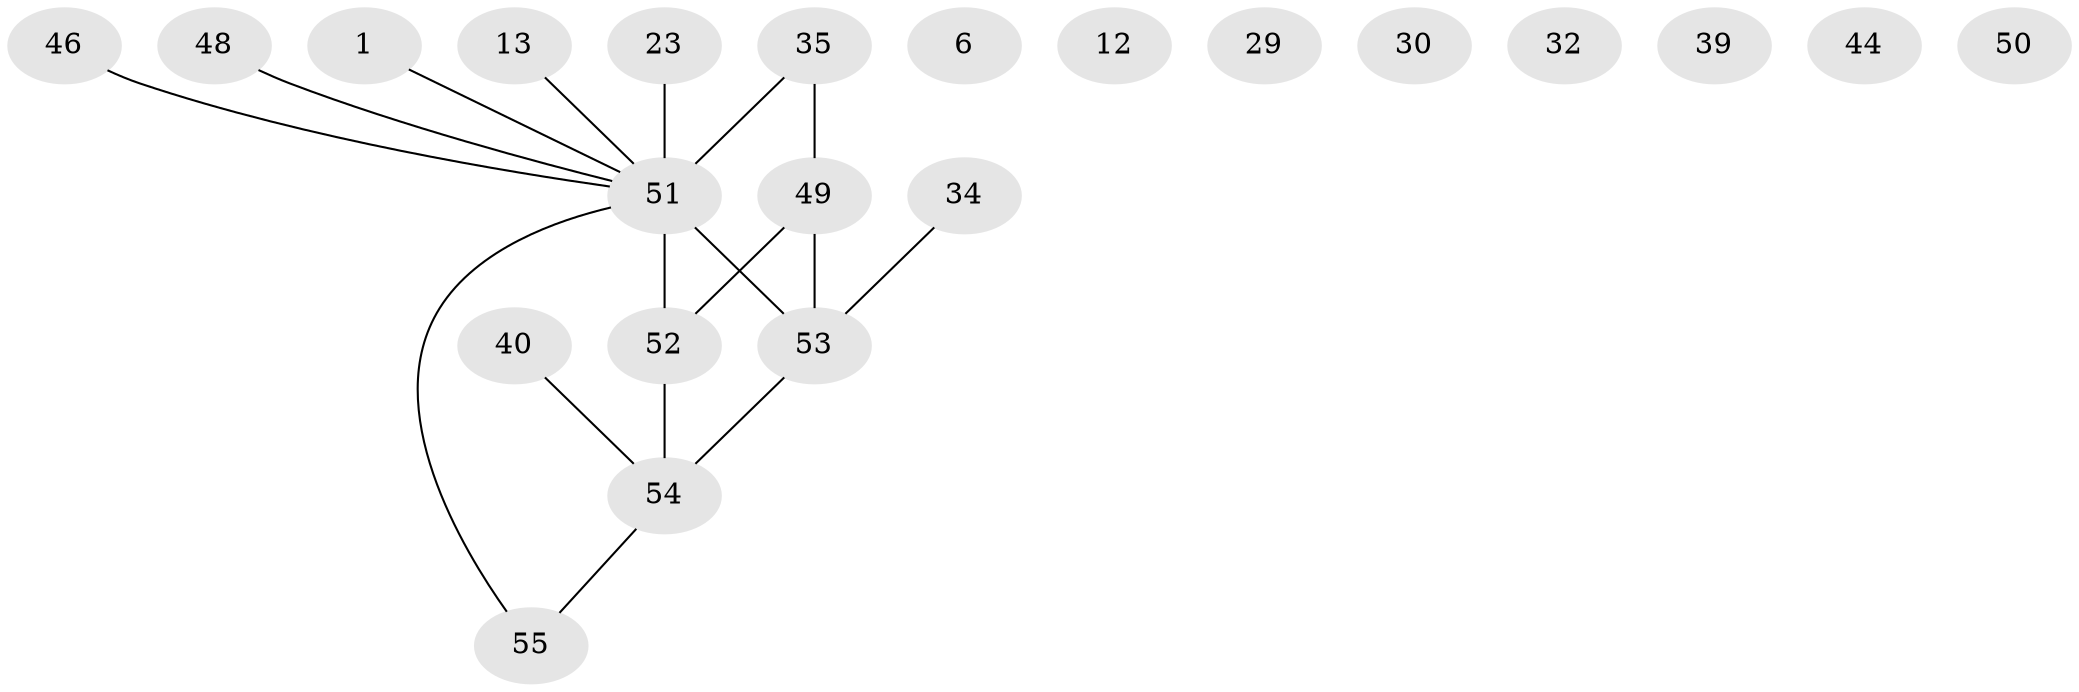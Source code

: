 // original degree distribution, {1: 0.2727272727272727, 6: 0.09090909090909091, 3: 0.21818181818181817, 0: 0.10909090909090909, 5: 0.03636363636363636, 4: 0.10909090909090909, 2: 0.14545454545454545, 9: 0.01818181818181818}
// Generated by graph-tools (version 1.1) at 2025/42/03/04/25 21:42:52]
// undirected, 22 vertices, 17 edges
graph export_dot {
graph [start="1"]
  node [color=gray90,style=filled];
  1;
  6;
  12;
  13;
  23;
  29;
  30;
  32 [super="+16"];
  34;
  35;
  39;
  40;
  44 [super="+41"];
  46;
  48;
  49 [super="+7+33+42+18"];
  50;
  51 [super="+47+28+38+15"];
  52 [super="+21+45"];
  53 [super="+36"];
  54 [super="+43"];
  55;
  1 -- 51;
  13 -- 51;
  23 -- 51;
  34 -- 53;
  35 -- 51 [weight=3];
  35 -- 49;
  40 -- 54;
  46 -- 51;
  48 -- 51;
  49 -- 53 [weight=2];
  49 -- 52 [weight=3];
  51 -- 53 [weight=2];
  51 -- 52 [weight=7];
  51 -- 55;
  52 -- 54 [weight=7];
  53 -- 54 [weight=2];
  54 -- 55;
}
